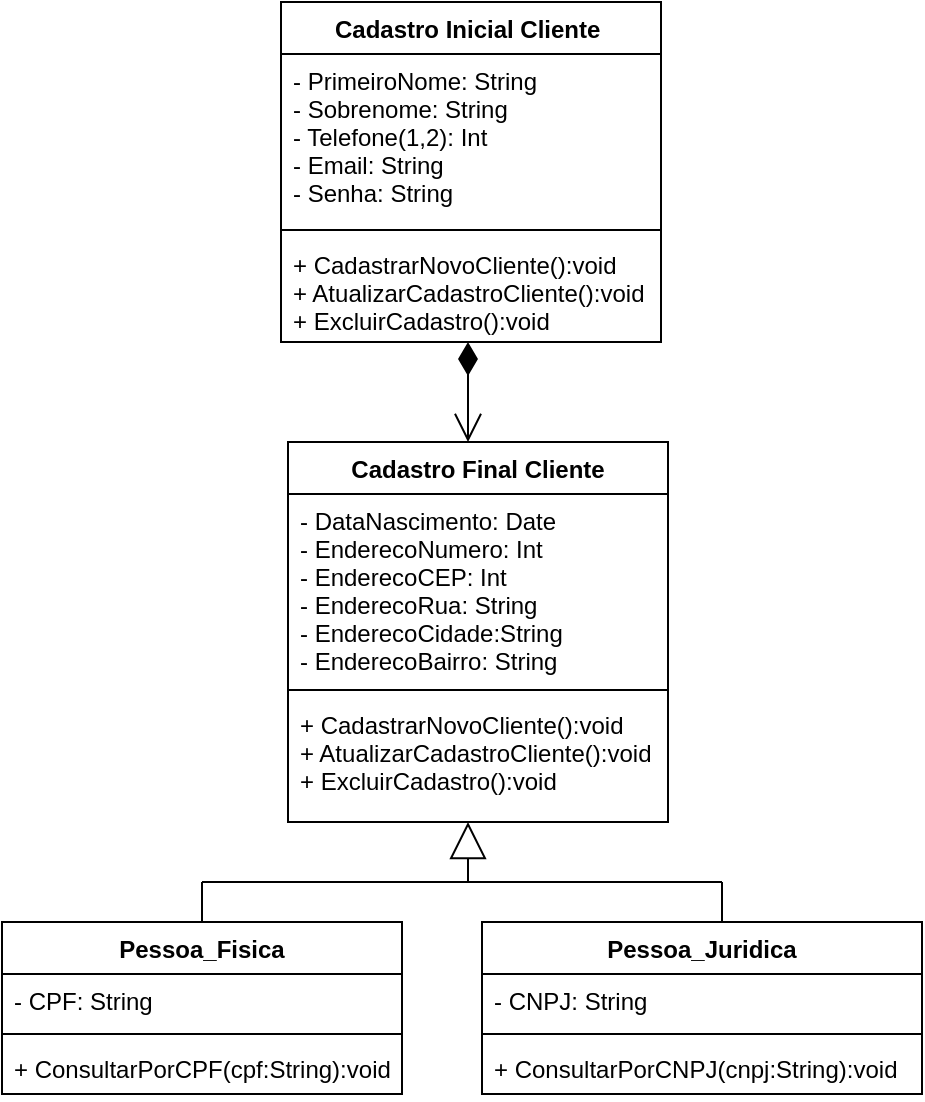 <mxfile version="12.2.6" type="device" pages="1"><diagram id="68ntLOG7SSYBdIXIP855" name="Page-1"><mxGraphModel dx="679" dy="430" grid="1" gridSize="10" guides="1" tooltips="1" connect="1" arrows="1" fold="1" page="1" pageScale="1" pageWidth="827" pageHeight="1169" math="0" shadow="0"><root><mxCell id="0"/><mxCell id="1" parent="0"/><mxCell id="R6c-QfA2Yzu3XjX0XdAV-1" value="Cadastro Inicial Cliente " style="swimlane;fontStyle=1;align=center;verticalAlign=top;childLayout=stackLayout;horizontal=1;startSize=26;horizontalStack=0;resizeParent=1;resizeParentMax=0;resizeLast=0;collapsible=1;marginBottom=0;" vertex="1" parent="1"><mxGeometry x="249.5" y="30" width="190" height="170" as="geometry"/></mxCell><mxCell id="R6c-QfA2Yzu3XjX0XdAV-2" value="- PrimeiroNome: String&#10;- Sobrenome: String&#10;- Telefone(1,2): Int&#10;- Email: String&#10;- Senha: String  " style="text;strokeColor=none;fillColor=none;align=left;verticalAlign=top;spacingLeft=4;spacingRight=4;overflow=hidden;rotatable=0;points=[[0,0.5],[1,0.5]];portConstraint=eastwest;" vertex="1" parent="R6c-QfA2Yzu3XjX0XdAV-1"><mxGeometry y="26" width="190" height="84" as="geometry"/></mxCell><mxCell id="R6c-QfA2Yzu3XjX0XdAV-3" value="" style="line;strokeWidth=1;fillColor=none;align=left;verticalAlign=middle;spacingTop=-1;spacingLeft=3;spacingRight=3;rotatable=0;labelPosition=right;points=[];portConstraint=eastwest;" vertex="1" parent="R6c-QfA2Yzu3XjX0XdAV-1"><mxGeometry y="110" width="190" height="8" as="geometry"/></mxCell><mxCell id="R6c-QfA2Yzu3XjX0XdAV-4" value="+ CadastrarNovoCliente():void&#10;+ AtualizarCadastroCliente():void&#10;+ ExcluirCadastro():void&#10;&#10;" style="text;strokeColor=none;fillColor=none;align=left;verticalAlign=top;spacingLeft=4;spacingRight=4;overflow=hidden;rotatable=0;points=[[0,0.5],[1,0.5]];portConstraint=eastwest;" vertex="1" parent="R6c-QfA2Yzu3XjX0XdAV-1"><mxGeometry y="118" width="190" height="52" as="geometry"/></mxCell><mxCell id="R6c-QfA2Yzu3XjX0XdAV-8" value="Cadastro Final Cliente" style="swimlane;fontStyle=1;align=center;verticalAlign=top;childLayout=stackLayout;horizontal=1;startSize=26;horizontalStack=0;resizeParent=1;resizeParentMax=0;resizeLast=0;collapsible=1;marginBottom=0;" vertex="1" parent="1"><mxGeometry x="253" y="250" width="190" height="190" as="geometry"/></mxCell><mxCell id="R6c-QfA2Yzu3XjX0XdAV-9" value="- DataNascimento: Date&#10;- EnderecoNumero: Int&#10;- EnderecoCEP: Int&#10;- EnderecoRua: String&#10;- EnderecoCidade:String&#10;- EnderecoBairro: String&#10;&#10;" style="text;strokeColor=none;fillColor=none;align=left;verticalAlign=top;spacingLeft=4;spacingRight=4;overflow=hidden;rotatable=0;points=[[0,0.5],[1,0.5]];portConstraint=eastwest;" vertex="1" parent="R6c-QfA2Yzu3XjX0XdAV-8"><mxGeometry y="26" width="190" height="94" as="geometry"/></mxCell><mxCell id="R6c-QfA2Yzu3XjX0XdAV-10" value="" style="line;strokeWidth=1;fillColor=none;align=left;verticalAlign=middle;spacingTop=-1;spacingLeft=3;spacingRight=3;rotatable=0;labelPosition=right;points=[];portConstraint=eastwest;" vertex="1" parent="R6c-QfA2Yzu3XjX0XdAV-8"><mxGeometry y="120" width="190" height="8" as="geometry"/></mxCell><mxCell id="R6c-QfA2Yzu3XjX0XdAV-11" value="+ CadastrarNovoCliente():void&#10;+ AtualizarCadastroCliente():void&#10;+ ExcluirCadastro():void&#10;" style="text;strokeColor=none;fillColor=none;align=left;verticalAlign=top;spacingLeft=4;spacingRight=4;overflow=hidden;rotatable=0;points=[[0,0.5],[1,0.5]];portConstraint=eastwest;" vertex="1" parent="R6c-QfA2Yzu3XjX0XdAV-8"><mxGeometry y="128" width="190" height="62" as="geometry"/></mxCell><mxCell id="R6c-QfA2Yzu3XjX0XdAV-23" value="Pessoa_Fisica" style="swimlane;fontStyle=1;align=center;verticalAlign=top;childLayout=stackLayout;horizontal=1;startSize=26;horizontalStack=0;resizeParent=1;resizeParentMax=0;resizeLast=0;collapsible=1;marginBottom=0;" vertex="1" parent="1"><mxGeometry x="110" y="490" width="200" height="86" as="geometry"/></mxCell><mxCell id="R6c-QfA2Yzu3XjX0XdAV-24" value="- CPF: String" style="text;strokeColor=none;fillColor=none;align=left;verticalAlign=top;spacingLeft=4;spacingRight=4;overflow=hidden;rotatable=0;points=[[0,0.5],[1,0.5]];portConstraint=eastwest;" vertex="1" parent="R6c-QfA2Yzu3XjX0XdAV-23"><mxGeometry y="26" width="200" height="26" as="geometry"/></mxCell><mxCell id="R6c-QfA2Yzu3XjX0XdAV-25" value="" style="line;strokeWidth=1;fillColor=none;align=left;verticalAlign=middle;spacingTop=-1;spacingLeft=3;spacingRight=3;rotatable=0;labelPosition=right;points=[];portConstraint=eastwest;" vertex="1" parent="R6c-QfA2Yzu3XjX0XdAV-23"><mxGeometry y="52" width="200" height="8" as="geometry"/></mxCell><mxCell id="R6c-QfA2Yzu3XjX0XdAV-26" value="+ ConsultarPorCPF(cpf:String):void" style="text;strokeColor=none;fillColor=none;align=left;verticalAlign=top;spacingLeft=4;spacingRight=4;overflow=hidden;rotatable=0;points=[[0,0.5],[1,0.5]];portConstraint=eastwest;" vertex="1" parent="R6c-QfA2Yzu3XjX0XdAV-23"><mxGeometry y="60" width="200" height="26" as="geometry"/></mxCell><mxCell id="R6c-QfA2Yzu3XjX0XdAV-27" value="Pessoa_Juridica" style="swimlane;fontStyle=1;align=center;verticalAlign=top;childLayout=stackLayout;horizontal=1;startSize=26;horizontalStack=0;resizeParent=1;resizeParentMax=0;resizeLast=0;collapsible=1;marginBottom=0;" vertex="1" parent="1"><mxGeometry x="350" y="490" width="220" height="86" as="geometry"/></mxCell><mxCell id="R6c-QfA2Yzu3XjX0XdAV-28" value="- CNPJ: String " style="text;strokeColor=none;fillColor=none;align=left;verticalAlign=top;spacingLeft=4;spacingRight=4;overflow=hidden;rotatable=0;points=[[0,0.5],[1,0.5]];portConstraint=eastwest;" vertex="1" parent="R6c-QfA2Yzu3XjX0XdAV-27"><mxGeometry y="26" width="220" height="26" as="geometry"/></mxCell><mxCell id="R6c-QfA2Yzu3XjX0XdAV-29" value="" style="line;strokeWidth=1;fillColor=none;align=left;verticalAlign=middle;spacingTop=-1;spacingLeft=3;spacingRight=3;rotatable=0;labelPosition=right;points=[];portConstraint=eastwest;" vertex="1" parent="R6c-QfA2Yzu3XjX0XdAV-27"><mxGeometry y="52" width="220" height="8" as="geometry"/></mxCell><mxCell id="R6c-QfA2Yzu3XjX0XdAV-30" value="+ ConsultarPorCNPJ(cnpj:String):void" style="text;strokeColor=none;fillColor=none;align=left;verticalAlign=top;spacingLeft=4;spacingRight=4;overflow=hidden;rotatable=0;points=[[0,0.5],[1,0.5]];portConstraint=eastwest;" vertex="1" parent="R6c-QfA2Yzu3XjX0XdAV-27"><mxGeometry y="60" width="220" height="26" as="geometry"/></mxCell><mxCell id="R6c-QfA2Yzu3XjX0XdAV-33" value="" style="endArrow=block;endSize=16;endFill=0;html=1;" edge="1" parent="1"><mxGeometry x="1" y="-215" width="160" relative="1" as="geometry"><mxPoint x="343" y="470" as="sourcePoint"/><mxPoint x="343" y="440" as="targetPoint"/><mxPoint x="190" y="-115" as="offset"/></mxGeometry></mxCell><mxCell id="R6c-QfA2Yzu3XjX0XdAV-34" value="" style="endArrow=none;html=1;edgeStyle=orthogonalEdgeStyle;" edge="1" parent="1"><mxGeometry relative="1" as="geometry"><mxPoint x="210" y="470" as="sourcePoint"/><mxPoint x="470" y="470" as="targetPoint"/></mxGeometry></mxCell><mxCell id="R6c-QfA2Yzu3XjX0XdAV-35" value="" style="resizable=0;html=1;align=left;verticalAlign=bottom;labelBackgroundColor=#ffffff;fontSize=10;" connectable="0" vertex="1" parent="R6c-QfA2Yzu3XjX0XdAV-34"><mxGeometry x="-1" relative="1" as="geometry"/></mxCell><mxCell id="R6c-QfA2Yzu3XjX0XdAV-36" value="" style="resizable=0;html=1;align=right;verticalAlign=bottom;labelBackgroundColor=#ffffff;fontSize=10;" connectable="0" vertex="1" parent="R6c-QfA2Yzu3XjX0XdAV-34"><mxGeometry x="1" relative="1" as="geometry"/></mxCell><mxCell id="R6c-QfA2Yzu3XjX0XdAV-38" value="" style="endArrow=none;html=1;" edge="1" parent="1"><mxGeometry width="50" height="50" relative="1" as="geometry"><mxPoint x="210" y="490" as="sourcePoint"/><mxPoint x="210" y="470" as="targetPoint"/></mxGeometry></mxCell><mxCell id="R6c-QfA2Yzu3XjX0XdAV-39" value="" style="endArrow=none;html=1;" edge="1" parent="1"><mxGeometry width="50" height="50" relative="1" as="geometry"><mxPoint x="470" y="490" as="sourcePoint"/><mxPoint x="470" y="470" as="targetPoint"/></mxGeometry></mxCell><mxCell id="R6c-QfA2Yzu3XjX0XdAV-41" value="" style="endArrow=open;html=1;endSize=12;startArrow=diamondThin;startSize=14;startFill=1;edgeStyle=orthogonalEdgeStyle;align=left;verticalAlign=bottom;" edge="1" parent="1"><mxGeometry x="-1" y="3" relative="1" as="geometry"><mxPoint x="343" y="200" as="sourcePoint"/><mxPoint x="343" y="250" as="targetPoint"/></mxGeometry></mxCell></root></mxGraphModel></diagram></mxfile>